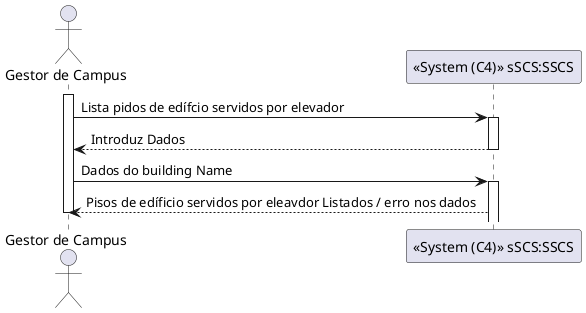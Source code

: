 @startuml
'https://plantuml.com/sequence-diagram

actor User as "Gestor de Campus"
participant SC as "<<System (C4)>> sSCS:SSCS"
activate User
User -> SC : Lista pidos de edífcio servidos por elevador
activate SC
SC-->User : Introduz Dados
deactivate SC
User -> SC : Dados do building Name
activate SC
SC --> User : Pisos de edíficio servidos por eleavdor Listados / erro nos dados



deactivate User
@enduml

